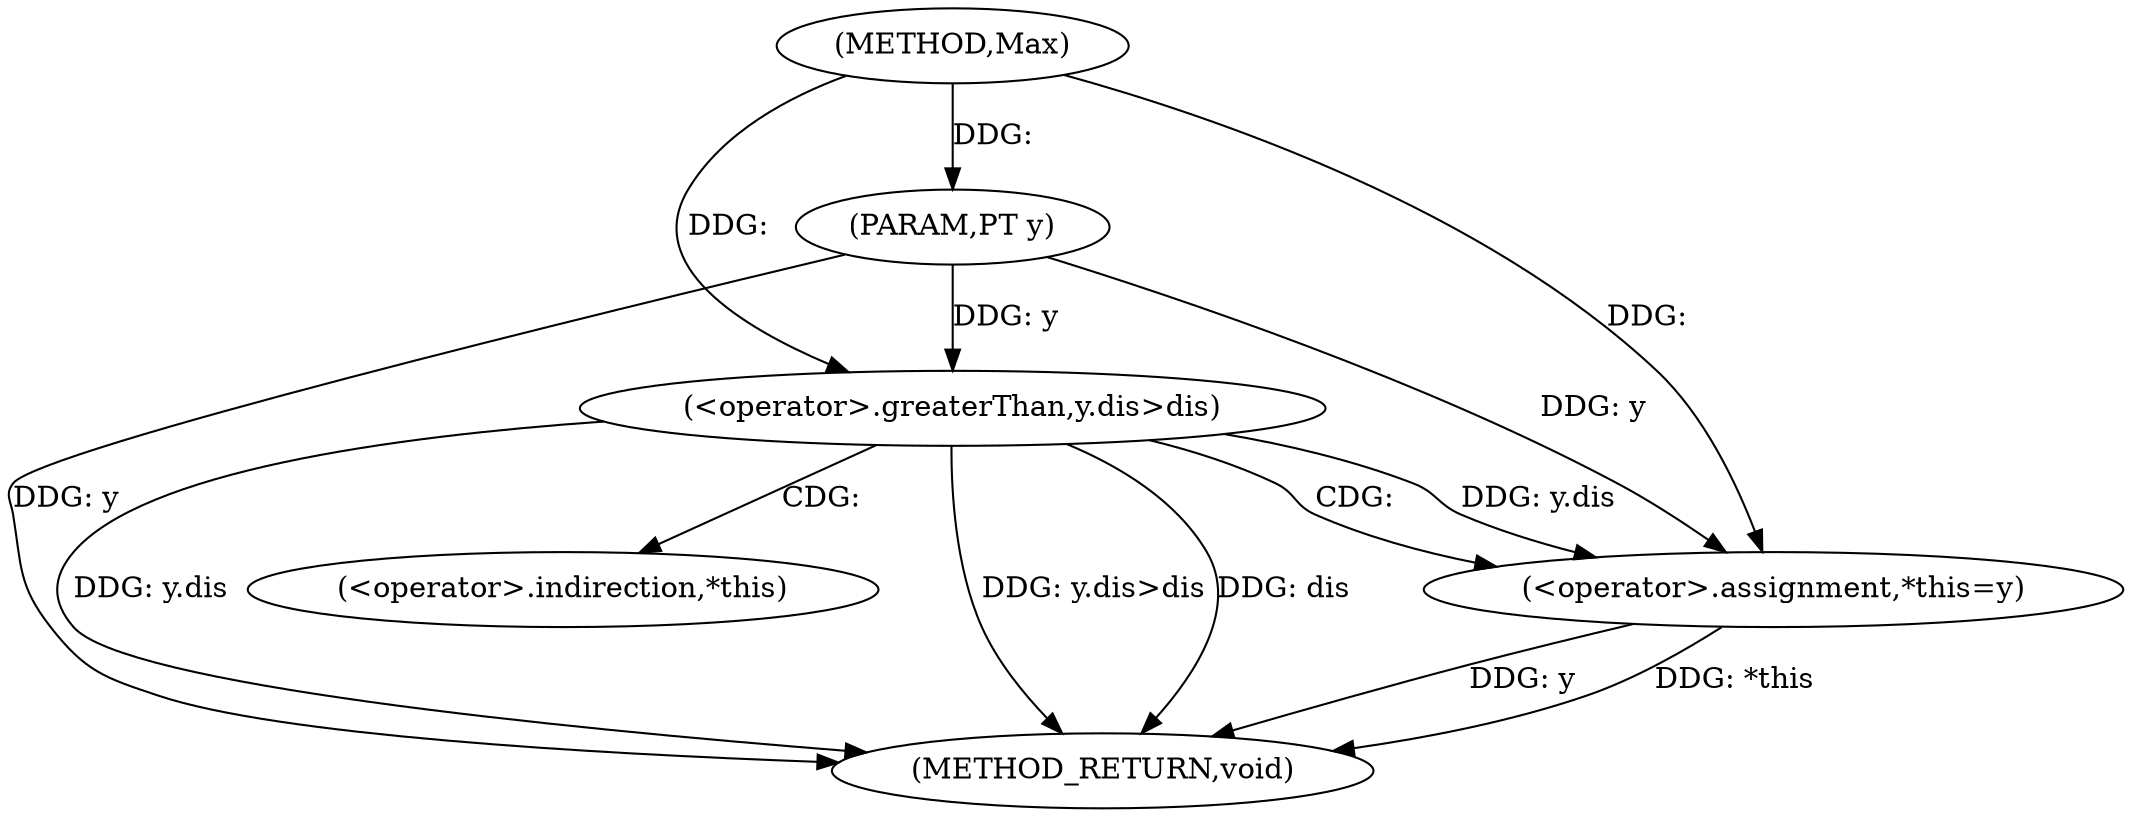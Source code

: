 digraph "Max" {  
"1000417" [label = "(METHOD,Max)" ]
"1000430" [label = "(METHOD_RETURN,void)" ]
"1000418" [label = "(PARAM,PT y)" ]
"1000421" [label = "(<operator>.greaterThan,y.dis>dis)" ]
"1000426" [label = "(<operator>.assignment,*this=y)" ]
"1000427" [label = "(<operator>.indirection,*this)" ]
  "1000418" -> "1000430"  [ label = "DDG: y"] 
  "1000421" -> "1000430"  [ label = "DDG: y.dis"] 
  "1000421" -> "1000430"  [ label = "DDG: y.dis>dis"] 
  "1000426" -> "1000430"  [ label = "DDG: *this"] 
  "1000426" -> "1000430"  [ label = "DDG: y"] 
  "1000421" -> "1000430"  [ label = "DDG: dis"] 
  "1000417" -> "1000418"  [ label = "DDG: "] 
  "1000421" -> "1000426"  [ label = "DDG: y.dis"] 
  "1000418" -> "1000426"  [ label = "DDG: y"] 
  "1000417" -> "1000426"  [ label = "DDG: "] 
  "1000418" -> "1000421"  [ label = "DDG: y"] 
  "1000417" -> "1000421"  [ label = "DDG: "] 
  "1000421" -> "1000426"  [ label = "CDG: "] 
  "1000421" -> "1000427"  [ label = "CDG: "] 
}
